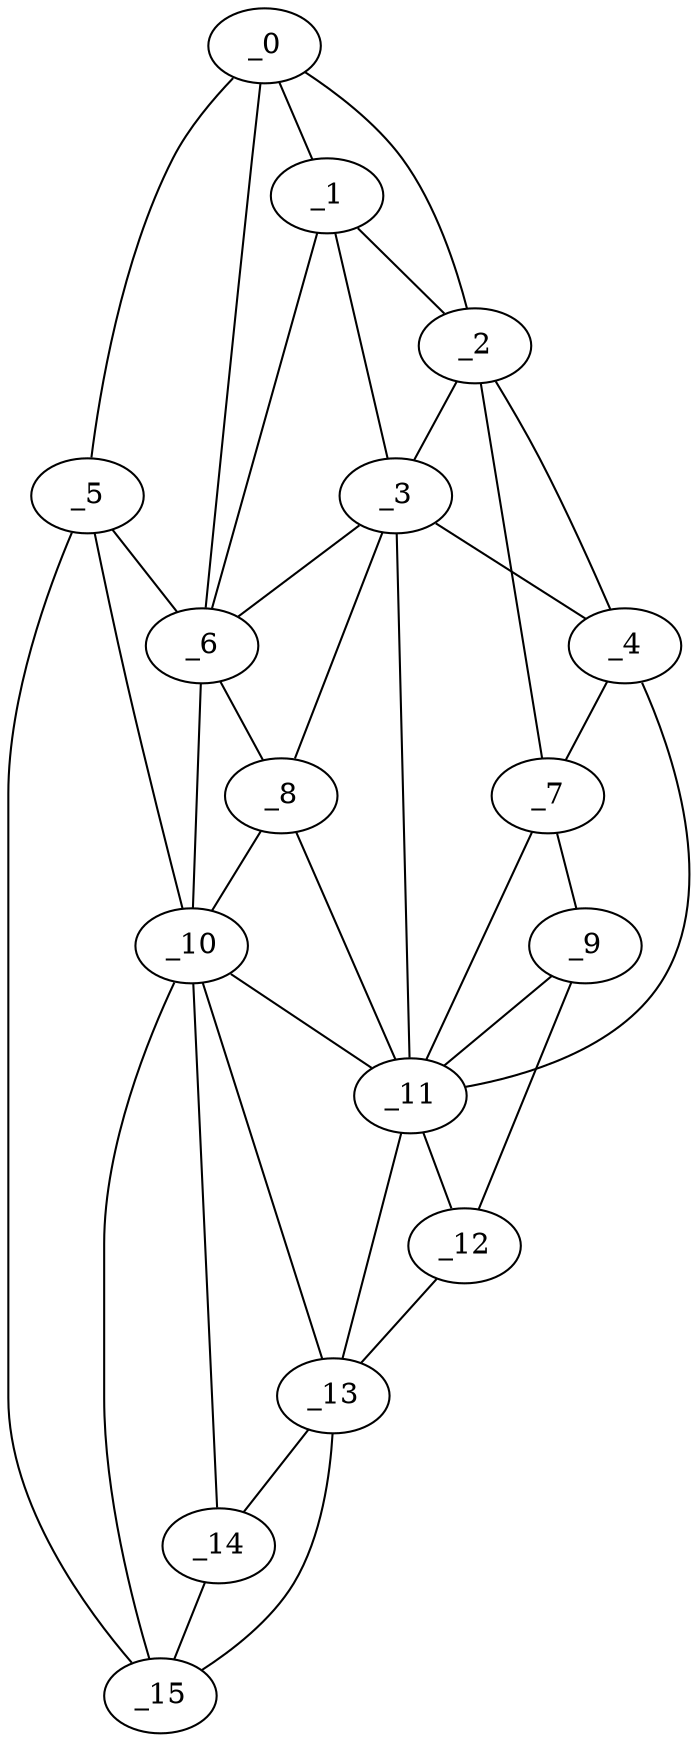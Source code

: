 graph "obj10__150.gxl" {
	_0	 [x=7,
		y=52];
	_1	 [x=17,
		y=59];
	_0 -- _1	 [valence=1];
	_2	 [x=17,
		y=69];
	_0 -- _2	 [valence=1];
	_5	 [x=27,
		y=31];
	_0 -- _5	 [valence=1];
	_6	 [x=27,
		y=42];
	_0 -- _6	 [valence=1];
	_1 -- _2	 [valence=1];
	_3	 [x=24,
		y=60];
	_1 -- _3	 [valence=2];
	_1 -- _6	 [valence=2];
	_2 -- _3	 [valence=2];
	_4	 [x=24,
		y=73];
	_2 -- _4	 [valence=2];
	_7	 [x=30,
		y=83];
	_2 -- _7	 [valence=1];
	_3 -- _4	 [valence=2];
	_3 -- _6	 [valence=1];
	_8	 [x=34,
		y=50];
	_3 -- _8	 [valence=1];
	_11	 [x=43,
		y=66];
	_3 -- _11	 [valence=2];
	_4 -- _7	 [valence=2];
	_4 -- _11	 [valence=2];
	_5 -- _6	 [valence=2];
	_10	 [x=43,
		y=49];
	_5 -- _10	 [valence=1];
	_15	 [x=126,
		y=32];
	_5 -- _15	 [valence=1];
	_6 -- _8	 [valence=2];
	_6 -- _10	 [valence=2];
	_9	 [x=36,
		y=88];
	_7 -- _9	 [valence=1];
	_7 -- _11	 [valence=2];
	_8 -- _10	 [valence=1];
	_8 -- _11	 [valence=2];
	_9 -- _11	 [valence=2];
	_12	 [x=111,
		y=99];
	_9 -- _12	 [valence=1];
	_10 -- _11	 [valence=2];
	_13	 [x=124,
		y=62];
	_10 -- _13	 [valence=2];
	_14	 [x=125,
		y=39];
	_10 -- _14	 [valence=2];
	_10 -- _15	 [valence=1];
	_11 -- _12	 [valence=2];
	_11 -- _13	 [valence=2];
	_12 -- _13	 [valence=1];
	_13 -- _14	 [valence=1];
	_13 -- _15	 [valence=1];
	_14 -- _15	 [valence=2];
}
